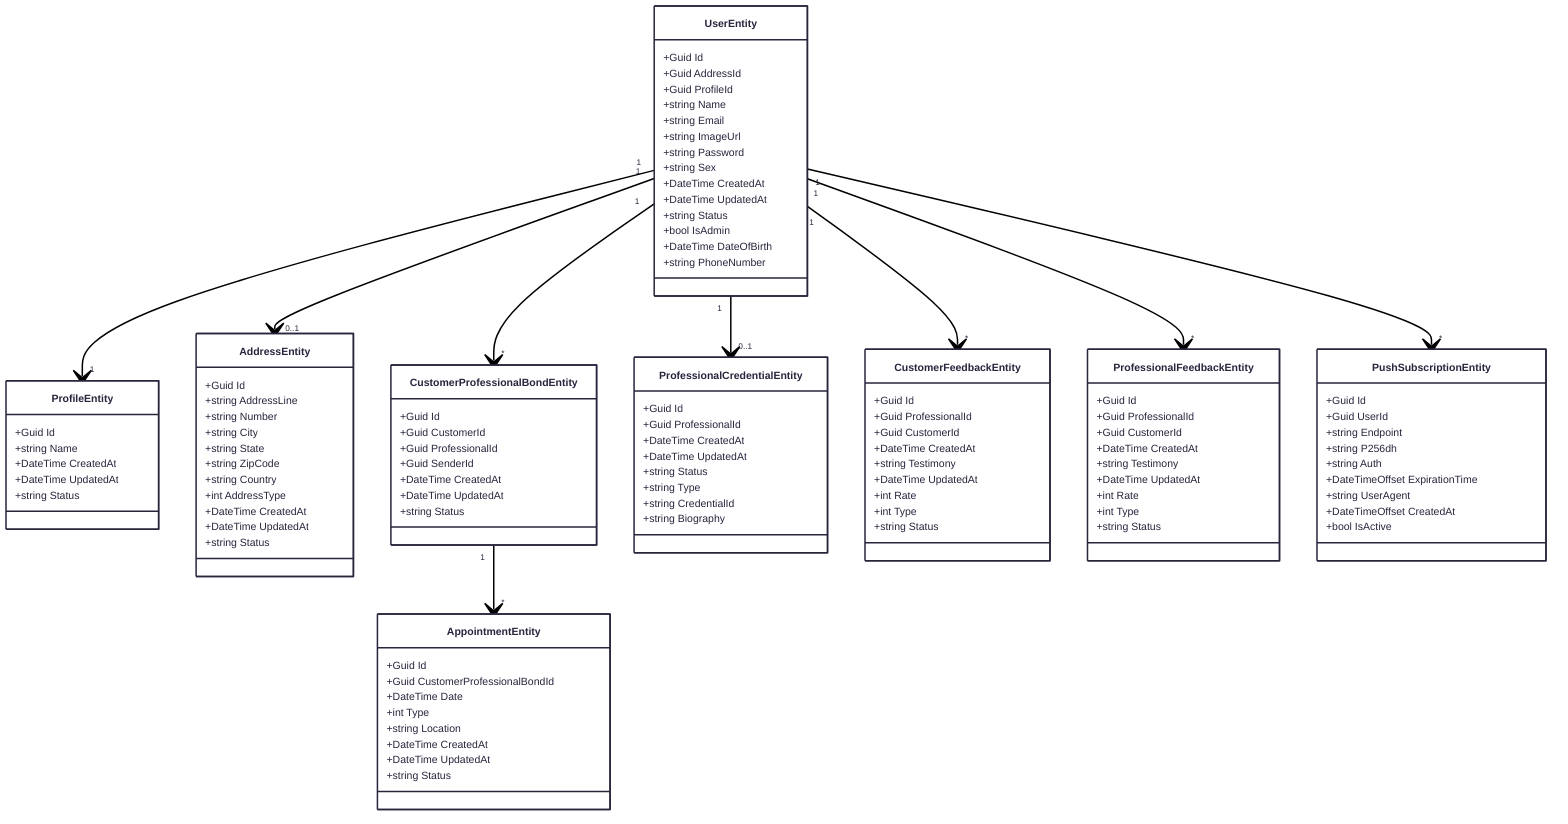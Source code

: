 ---
config:
  theme: redux
  fontSize: 24
---

classDiagram
    class UserEntity {
        +Guid Id
        +Guid AddressId
        +Guid ProfileId
        +string Name
        +string Email
        +string ImageUrl
        +string Password
        +string Sex
        +DateTime CreatedAt
        +DateTime UpdatedAt
        +string Status
        +bool IsAdmin
        +DateTime DateOfBirth
        +string PhoneNumber
    }

    class ProfileEntity {
        +Guid Id
        +string Name
        +DateTime CreatedAt
        +DateTime UpdatedAt
        +string Status
    }

    class AddressEntity {
        +Guid Id
        +string AddressLine
        +string Number
        +string City
        +string State
        +string ZipCode
        +string Country
        +int AddressType
        +DateTime CreatedAt
        +DateTime UpdatedAt
        +string Status
    }

    class CustomerProfessionalBondEntity {
        +Guid Id
        +Guid CustomerId
        +Guid ProfessionalId
        +Guid SenderId
        +DateTime CreatedAt
        +DateTime UpdatedAt
        +string Status
    }

    class ProfessionalCredentialEntity {
        +Guid Id
        +Guid ProfessionalId
        +DateTime CreatedAt
        +DateTime UpdatedAt
        +string Status
        +string Type
        +string CredentialId
        +string Biography
    }

    class AppointmentEntity {
        +Guid Id
        +Guid CustomerProfessionalBondId
        +DateTime Date
        +int Type
        +string Location
        +DateTime CreatedAt
        +DateTime UpdatedAt
        +string Status
    }

    class CustomerFeedbackEntity {
        +Guid Id
        +Guid ProfessionalId
        +Guid CustomerId
        +DateTime CreatedAt
        +string Testimony
        +DateTime UpdatedAt
        +int Rate
        +int Type
        +string Status
    }

    class ProfessionalFeedbackEntity {
        +Guid Id
        +Guid ProfessionalId
        +Guid CustomerId
        +DateTime CreatedAt
        +string Testimony
        +DateTime UpdatedAt
        +int Rate
        +int Type
        +string Status
    }

    class PushSubscriptionEntity {
        +Guid Id
        +Guid UserId
        +string Endpoint
        +string P256dh
        +string Auth
        +DateTimeOffset ExpirationTime
        +string UserAgent
        +DateTimeOffset CreatedAt
        +bool IsActive
    }

    %% Relacionamentos principais
    UserEntity "1" --> "1" ProfileEntity
    UserEntity "1" --> "0..1" AddressEntity
    UserEntity "1" --> "0..1" ProfessionalCredentialEntity
    UserEntity "1" --> "*" CustomerProfessionalBondEntity
    UserEntity "1" --> "*" CustomerFeedbackEntity
    UserEntity "1" --> "*" ProfessionalFeedbackEntity
    UserEntity "1" --> "*" PushSubscriptionEntity
    
    CustomerProfessionalBondEntity "1" --> "*" AppointmentEntity
    
    %% Estilos das classes
    classDef entityClass fill:#e3f2fd,stroke:#1976d2,stroke-width:2px
    classDef coreClass fill:#fff3e0,stroke:#f57c00,stroke-width:3px
    classDef relationClass fill:#e8f5e8,stroke:#388e3c,stroke-width:2px
    classDef supportClass fill:#f3e5f5,stroke:#7b1fa2,stroke-width:2px